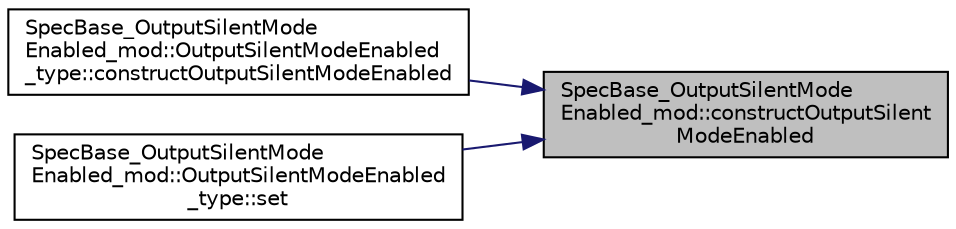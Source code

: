 digraph "SpecBase_OutputSilentModeEnabled_mod::constructOutputSilentModeEnabled"
{
 // LATEX_PDF_SIZE
  edge [fontname="Helvetica",fontsize="10",labelfontname="Helvetica",labelfontsize="10"];
  node [fontname="Helvetica",fontsize="10",shape=record];
  rankdir="RL";
  Node1 [label="SpecBase_OutputSilentMode\lEnabled_mod::constructOutputSilent\lModeEnabled",height=0.2,width=0.4,color="black", fillcolor="grey75", style="filled", fontcolor="black",tooltip=" "];
  Node1 -> Node2 [dir="back",color="midnightblue",fontsize="10",style="solid",fontname="Helvetica"];
  Node2 [label="SpecBase_OutputSilentMode\lEnabled_mod::OutputSilentModeEnabled\l_type::constructOutputSilentModeEnabled",height=0.2,width=0.4,color="black", fillcolor="white", style="filled",URL="$structSpecBase__OutputSilentModeEnabled__mod_1_1OutputSilentModeEnabled__type.html#a202e75ef2d9d500068e038f589c8a3bd",tooltip=" "];
  Node1 -> Node3 [dir="back",color="midnightblue",fontsize="10",style="solid",fontname="Helvetica"];
  Node3 [label="SpecBase_OutputSilentMode\lEnabled_mod::OutputSilentModeEnabled\l_type::set",height=0.2,width=0.4,color="black", fillcolor="white", style="filled",URL="$structSpecBase__OutputSilentModeEnabled__mod_1_1OutputSilentModeEnabled__type.html#ab765faf198f0b6b8c0da17fab638d766",tooltip=" "];
}
